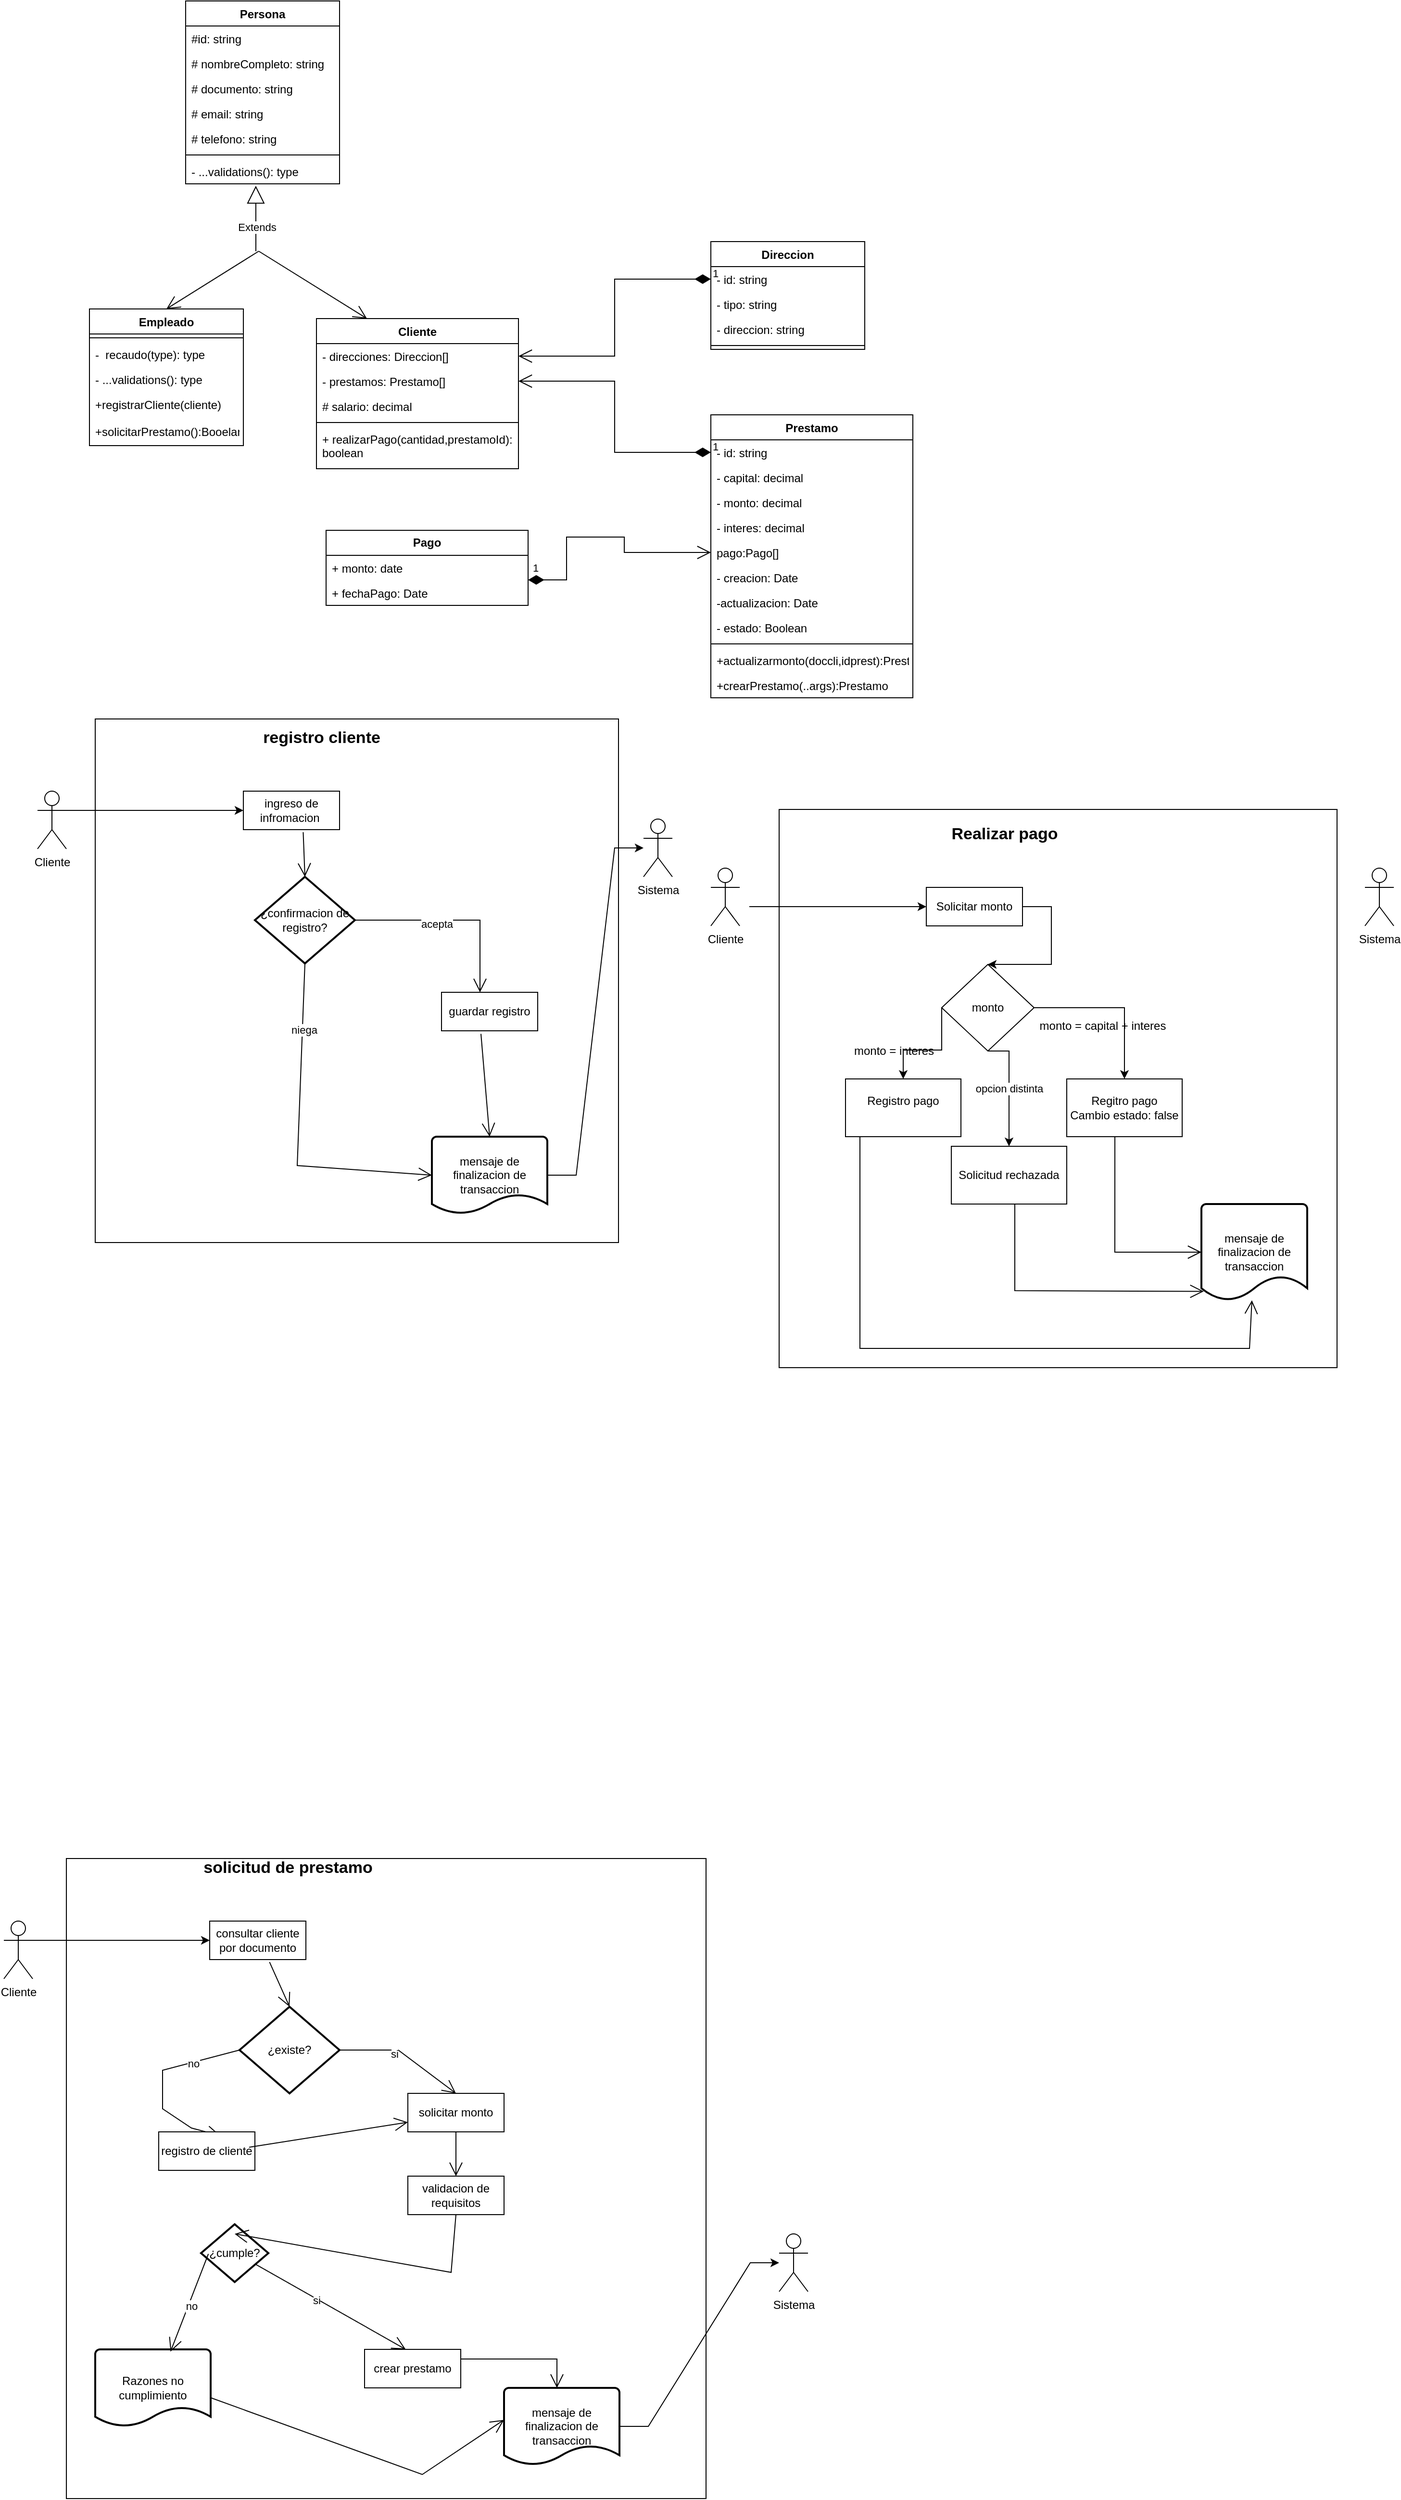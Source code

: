 <mxfile version="28.1.2">
  <diagram name="Página-1" id="dd4RSlIZrHq6hgFdrRqB">
    <mxGraphModel dx="1042" dy="626" grid="1" gridSize="10" guides="1" tooltips="1" connect="1" arrows="1" fold="1" page="1" pageScale="1" pageWidth="827" pageHeight="1169" math="0" shadow="0">
      <root>
        <mxCell id="0" />
        <mxCell id="1" parent="0" />
        <mxCell id="T-kOTm2sWkMCvR2iqReH-111" value="" style="whiteSpace=wrap;html=1;aspect=fixed;" parent="1" vertex="1">
          <mxGeometry x="240" y="756" width="544" height="544" as="geometry" />
        </mxCell>
        <mxCell id="T-kOTm2sWkMCvR2iqReH-1" value="Persona" style="swimlane;fontStyle=1;align=center;verticalAlign=top;childLayout=stackLayout;horizontal=1;startSize=26;horizontalStack=0;resizeParent=1;resizeParentMax=0;resizeLast=0;collapsible=1;marginBottom=0;whiteSpace=wrap;html=1;" parent="1" vertex="1">
          <mxGeometry x="334" y="10" width="160" height="190" as="geometry" />
        </mxCell>
        <mxCell id="T-kOTm2sWkMCvR2iqReH-79" value="#id: string" style="text;strokeColor=none;fillColor=none;align=left;verticalAlign=top;spacingLeft=4;spacingRight=4;overflow=hidden;rotatable=0;points=[[0,0.5],[1,0.5]];portConstraint=eastwest;whiteSpace=wrap;html=1;" parent="T-kOTm2sWkMCvR2iqReH-1" vertex="1">
          <mxGeometry y="26" width="160" height="26" as="geometry" />
        </mxCell>
        <mxCell id="T-kOTm2sWkMCvR2iqReH-2" value="# nombreCompleto: string" style="text;strokeColor=none;fillColor=none;align=left;verticalAlign=top;spacingLeft=4;spacingRight=4;overflow=hidden;rotatable=0;points=[[0,0.5],[1,0.5]];portConstraint=eastwest;whiteSpace=wrap;html=1;" parent="T-kOTm2sWkMCvR2iqReH-1" vertex="1">
          <mxGeometry y="52" width="160" height="26" as="geometry" />
        </mxCell>
        <mxCell id="T-kOTm2sWkMCvR2iqReH-5" value="# documento: string" style="text;strokeColor=none;fillColor=none;align=left;verticalAlign=top;spacingLeft=4;spacingRight=4;overflow=hidden;rotatable=0;points=[[0,0.5],[1,0.5]];portConstraint=eastwest;whiteSpace=wrap;html=1;" parent="T-kOTm2sWkMCvR2iqReH-1" vertex="1">
          <mxGeometry y="78" width="160" height="26" as="geometry" />
        </mxCell>
        <mxCell id="T-kOTm2sWkMCvR2iqReH-6" value="# email: string" style="text;strokeColor=none;fillColor=none;align=left;verticalAlign=top;spacingLeft=4;spacingRight=4;overflow=hidden;rotatable=0;points=[[0,0.5],[1,0.5]];portConstraint=eastwest;whiteSpace=wrap;html=1;" parent="T-kOTm2sWkMCvR2iqReH-1" vertex="1">
          <mxGeometry y="104" width="160" height="26" as="geometry" />
        </mxCell>
        <mxCell id="T-kOTm2sWkMCvR2iqReH-7" value="# telefono: string" style="text;strokeColor=none;fillColor=none;align=left;verticalAlign=top;spacingLeft=4;spacingRight=4;overflow=hidden;rotatable=0;points=[[0,0.5],[1,0.5]];portConstraint=eastwest;whiteSpace=wrap;html=1;" parent="T-kOTm2sWkMCvR2iqReH-1" vertex="1">
          <mxGeometry y="130" width="160" height="26" as="geometry" />
        </mxCell>
        <mxCell id="T-kOTm2sWkMCvR2iqReH-3" value="" style="line;strokeWidth=1;fillColor=none;align=left;verticalAlign=middle;spacingTop=-1;spacingLeft=3;spacingRight=3;rotatable=0;labelPosition=right;points=[];portConstraint=eastwest;strokeColor=inherit;" parent="T-kOTm2sWkMCvR2iqReH-1" vertex="1">
          <mxGeometry y="156" width="160" height="8" as="geometry" />
        </mxCell>
        <mxCell id="T-kOTm2sWkMCvR2iqReH-4" value="- ...validations(): type" style="text;strokeColor=none;fillColor=none;align=left;verticalAlign=top;spacingLeft=4;spacingRight=4;overflow=hidden;rotatable=0;points=[[0,0.5],[1,0.5]];portConstraint=eastwest;whiteSpace=wrap;html=1;" parent="T-kOTm2sWkMCvR2iqReH-1" vertex="1">
          <mxGeometry y="164" width="160" height="26" as="geometry" />
        </mxCell>
        <mxCell id="T-kOTm2sWkMCvR2iqReH-10" value="Extends" style="endArrow=block;endSize=16;endFill=0;html=1;rounded=0;entryX=0.456;entryY=1.077;entryDx=0;entryDy=0;entryPerimeter=0;" parent="1" target="T-kOTm2sWkMCvR2iqReH-4" edge="1">
          <mxGeometry x="-0.262" y="-1" width="160" relative="1" as="geometry">
            <mxPoint x="407" y="270" as="sourcePoint" />
            <mxPoint x="408.08" y="232.99" as="targetPoint" />
            <mxPoint as="offset" />
          </mxGeometry>
        </mxCell>
        <mxCell id="T-kOTm2sWkMCvR2iqReH-11" value="Empleado" style="swimlane;fontStyle=1;align=center;verticalAlign=top;childLayout=stackLayout;horizontal=1;startSize=26;horizontalStack=0;resizeParent=1;resizeParentMax=0;resizeLast=0;collapsible=1;marginBottom=0;whiteSpace=wrap;html=1;" parent="1" vertex="1">
          <mxGeometry x="234" y="330" width="160" height="142" as="geometry" />
        </mxCell>
        <mxCell id="T-kOTm2sWkMCvR2iqReH-13" value="" style="line;strokeWidth=1;fillColor=none;align=left;verticalAlign=middle;spacingTop=-1;spacingLeft=3;spacingRight=3;rotatable=0;labelPosition=right;points=[];portConstraint=eastwest;strokeColor=inherit;" parent="T-kOTm2sWkMCvR2iqReH-11" vertex="1">
          <mxGeometry y="26" width="160" height="8" as="geometry" />
        </mxCell>
        <mxCell id="l7BTK3y9zQhjRedfXSbc-1" value="-&amp;nbsp; recaudo(type): type" style="text;strokeColor=none;fillColor=none;align=left;verticalAlign=top;spacingLeft=4;spacingRight=4;overflow=hidden;rotatable=0;points=[[0,0.5],[1,0.5]];portConstraint=eastwest;whiteSpace=wrap;html=1;" parent="T-kOTm2sWkMCvR2iqReH-11" vertex="1">
          <mxGeometry y="34" width="160" height="26" as="geometry" />
        </mxCell>
        <mxCell id="T-kOTm2sWkMCvR2iqReH-14" value="- ...validations(): type" style="text;strokeColor=none;fillColor=none;align=left;verticalAlign=top;spacingLeft=4;spacingRight=4;overflow=hidden;rotatable=0;points=[[0,0.5],[1,0.5]];portConstraint=eastwest;whiteSpace=wrap;html=1;" parent="T-kOTm2sWkMCvR2iqReH-11" vertex="1">
          <mxGeometry y="60" width="160" height="26" as="geometry" />
        </mxCell>
        <mxCell id="T-kOTm2sWkMCvR2iqReH-28" value="+registrarCliente(cliente)" style="text;strokeColor=none;fillColor=none;align=left;verticalAlign=top;spacingLeft=4;spacingRight=4;overflow=hidden;rotatable=0;points=[[0,0.5],[1,0.5]];portConstraint=eastwest;whiteSpace=wrap;html=1;" parent="T-kOTm2sWkMCvR2iqReH-11" vertex="1">
          <mxGeometry y="86" width="160" height="28" as="geometry" />
        </mxCell>
        <mxCell id="l7BTK3y9zQhjRedfXSbc-4" value="+solicitarPrestamo():Booelan" style="text;strokeColor=none;fillColor=none;align=left;verticalAlign=top;spacingLeft=4;spacingRight=4;overflow=hidden;rotatable=0;points=[[0,0.5],[1,0.5]];portConstraint=eastwest;whiteSpace=wrap;html=1;" parent="T-kOTm2sWkMCvR2iqReH-11" vertex="1">
          <mxGeometry y="114" width="160" height="28" as="geometry" />
        </mxCell>
        <mxCell id="T-kOTm2sWkMCvR2iqReH-23" value="Cliente" style="swimlane;fontStyle=1;align=center;verticalAlign=top;childLayout=stackLayout;horizontal=1;startSize=26;horizontalStack=0;resizeParent=1;resizeParentMax=0;resizeLast=0;collapsible=1;marginBottom=0;whiteSpace=wrap;html=1;" parent="1" vertex="1">
          <mxGeometry x="470" y="340" width="210" height="156" as="geometry" />
        </mxCell>
        <mxCell id="T-kOTm2sWkMCvR2iqReH-24" value="- direcciones: Direccion[]" style="text;strokeColor=none;fillColor=none;align=left;verticalAlign=top;spacingLeft=4;spacingRight=4;overflow=hidden;rotatable=0;points=[[0,0.5],[1,0.5]];portConstraint=eastwest;whiteSpace=wrap;html=1;" parent="T-kOTm2sWkMCvR2iqReH-23" vertex="1">
          <mxGeometry y="26" width="210" height="26" as="geometry" />
        </mxCell>
        <mxCell id="T-kOTm2sWkMCvR2iqReH-26" value="- prestamos: Prestamo[]" style="text;strokeColor=none;fillColor=none;align=left;verticalAlign=top;spacingLeft=4;spacingRight=4;overflow=hidden;rotatable=0;points=[[0,0.5],[1,0.5]];portConstraint=eastwest;whiteSpace=wrap;html=1;" parent="T-kOTm2sWkMCvR2iqReH-23" vertex="1">
          <mxGeometry y="52" width="210" height="26" as="geometry" />
        </mxCell>
        <mxCell id="T-kOTm2sWkMCvR2iqReH-18" value="# salario: decimal" style="text;strokeColor=none;fillColor=none;align=left;verticalAlign=top;spacingLeft=4;spacingRight=4;overflow=hidden;rotatable=0;points=[[0,0.5],[1,0.5]];portConstraint=eastwest;whiteSpace=wrap;html=1;" parent="T-kOTm2sWkMCvR2iqReH-23" vertex="1">
          <mxGeometry y="78" width="210" height="26" as="geometry" />
        </mxCell>
        <mxCell id="T-kOTm2sWkMCvR2iqReH-27" value="" style="line;strokeWidth=1;fillColor=none;align=left;verticalAlign=middle;spacingTop=-1;spacingLeft=3;spacingRight=3;rotatable=0;labelPosition=right;points=[];portConstraint=eastwest;strokeColor=inherit;" parent="T-kOTm2sWkMCvR2iqReH-23" vertex="1">
          <mxGeometry y="104" width="210" height="8" as="geometry" />
        </mxCell>
        <mxCell id="l7BTK3y9zQhjRedfXSbc-6" value="+ realizarPago(cantidad,prestamoId): boolean" style="text;strokeColor=none;fillColor=none;align=left;verticalAlign=top;spacingLeft=4;spacingRight=4;overflow=hidden;rotatable=0;points=[[0,0.5],[1,0.5]];portConstraint=eastwest;whiteSpace=wrap;html=1;" parent="T-kOTm2sWkMCvR2iqReH-23" vertex="1">
          <mxGeometry y="112" width="210" height="44" as="geometry" />
        </mxCell>
        <mxCell id="T-kOTm2sWkMCvR2iqReH-36" value="Direccion" style="swimlane;fontStyle=1;align=center;verticalAlign=top;childLayout=stackLayout;horizontal=1;startSize=26;horizontalStack=0;resizeParent=1;resizeParentMax=0;resizeLast=0;collapsible=1;marginBottom=0;whiteSpace=wrap;html=1;" parent="1" vertex="1">
          <mxGeometry x="880" y="260" width="160" height="112" as="geometry" />
        </mxCell>
        <mxCell id="T-kOTm2sWkMCvR2iqReH-37" value="- id: string" style="text;strokeColor=none;fillColor=none;align=left;verticalAlign=top;spacingLeft=4;spacingRight=4;overflow=hidden;rotatable=0;points=[[0,0.5],[1,0.5]];portConstraint=eastwest;whiteSpace=wrap;html=1;" parent="T-kOTm2sWkMCvR2iqReH-36" vertex="1">
          <mxGeometry y="26" width="160" height="26" as="geometry" />
        </mxCell>
        <mxCell id="T-kOTm2sWkMCvR2iqReH-77" value="- tipo: string" style="text;strokeColor=none;fillColor=none;align=left;verticalAlign=top;spacingLeft=4;spacingRight=4;overflow=hidden;rotatable=0;points=[[0,0.5],[1,0.5]];portConstraint=eastwest;whiteSpace=wrap;html=1;" parent="T-kOTm2sWkMCvR2iqReH-36" vertex="1">
          <mxGeometry y="52" width="160" height="26" as="geometry" />
        </mxCell>
        <mxCell id="T-kOTm2sWkMCvR2iqReH-40" value="- direccion: string" style="text;strokeColor=none;fillColor=none;align=left;verticalAlign=top;spacingLeft=4;spacingRight=4;overflow=hidden;rotatable=0;points=[[0,0.5],[1,0.5]];portConstraint=eastwest;whiteSpace=wrap;html=1;" parent="T-kOTm2sWkMCvR2iqReH-36" vertex="1">
          <mxGeometry y="78" width="160" height="26" as="geometry" />
        </mxCell>
        <mxCell id="T-kOTm2sWkMCvR2iqReH-38" value="" style="line;strokeWidth=1;fillColor=none;align=left;verticalAlign=middle;spacingTop=-1;spacingLeft=3;spacingRight=3;rotatable=0;labelPosition=right;points=[];portConstraint=eastwest;strokeColor=inherit;" parent="T-kOTm2sWkMCvR2iqReH-36" vertex="1">
          <mxGeometry y="104" width="160" height="8" as="geometry" />
        </mxCell>
        <mxCell id="T-kOTm2sWkMCvR2iqReH-42" value="1" style="endArrow=open;html=1;endSize=12;startArrow=diamondThin;startSize=14;startFill=1;edgeStyle=orthogonalEdgeStyle;align=left;verticalAlign=bottom;rounded=0;entryX=1;entryY=0.5;entryDx=0;entryDy=0;exitX=0;exitY=0.5;exitDx=0;exitDy=0;" parent="1" source="T-kOTm2sWkMCvR2iqReH-37" target="T-kOTm2sWkMCvR2iqReH-24" edge="1">
          <mxGeometry x="-1" y="3" relative="1" as="geometry">
            <mxPoint x="770" y="350" as="sourcePoint" />
            <mxPoint x="860" y="355.5" as="targetPoint" />
          </mxGeometry>
        </mxCell>
        <mxCell id="T-kOTm2sWkMCvR2iqReH-53" value="" style="endArrow=open;endFill=1;endSize=12;html=1;rounded=0;entryX=0.5;entryY=0;entryDx=0;entryDy=0;" parent="1" target="T-kOTm2sWkMCvR2iqReH-11" edge="1">
          <mxGeometry width="160" relative="1" as="geometry">
            <mxPoint x="410" y="270" as="sourcePoint" />
            <mxPoint x="470" y="310" as="targetPoint" />
          </mxGeometry>
        </mxCell>
        <mxCell id="T-kOTm2sWkMCvR2iqReH-54" value="" style="endArrow=open;endFill=1;endSize=12;html=1;rounded=0;entryX=0.25;entryY=0;entryDx=0;entryDy=0;" parent="1" target="T-kOTm2sWkMCvR2iqReH-23" edge="1">
          <mxGeometry width="160" relative="1" as="geometry">
            <mxPoint x="410" y="270" as="sourcePoint" />
            <mxPoint x="320" y="366" as="targetPoint" />
          </mxGeometry>
        </mxCell>
        <mxCell id="T-kOTm2sWkMCvR2iqReH-58" value="Prestamo" style="swimlane;fontStyle=1;align=center;verticalAlign=top;childLayout=stackLayout;horizontal=1;startSize=26;horizontalStack=0;resizeParent=1;resizeParentMax=0;resizeLast=0;collapsible=1;marginBottom=0;whiteSpace=wrap;html=1;" parent="1" vertex="1">
          <mxGeometry x="880" y="440" width="210" height="294" as="geometry" />
        </mxCell>
        <mxCell id="T-kOTm2sWkMCvR2iqReH-59" value="- id: string" style="text;strokeColor=none;fillColor=none;align=left;verticalAlign=top;spacingLeft=4;spacingRight=4;overflow=hidden;rotatable=0;points=[[0,0.5],[1,0.5]];portConstraint=eastwest;whiteSpace=wrap;html=1;" parent="T-kOTm2sWkMCvR2iqReH-58" vertex="1">
          <mxGeometry y="26" width="210" height="26" as="geometry" />
        </mxCell>
        <mxCell id="T-kOTm2sWkMCvR2iqReH-76" value="- capital: decimal" style="text;strokeColor=none;fillColor=none;align=left;verticalAlign=top;spacingLeft=4;spacingRight=4;overflow=hidden;rotatable=0;points=[[0,0.5],[1,0.5]];portConstraint=eastwest;whiteSpace=wrap;html=1;" parent="T-kOTm2sWkMCvR2iqReH-58" vertex="1">
          <mxGeometry y="52" width="210" height="26" as="geometry" />
        </mxCell>
        <mxCell id="T-kOTm2sWkMCvR2iqReH-99" value="- monto: decimal" style="text;strokeColor=none;fillColor=none;align=left;verticalAlign=top;spacingLeft=4;spacingRight=4;overflow=hidden;rotatable=0;points=[[0,0.5],[1,0.5]];portConstraint=eastwest;whiteSpace=wrap;html=1;" parent="T-kOTm2sWkMCvR2iqReH-58" vertex="1">
          <mxGeometry y="78" width="210" height="26" as="geometry" />
        </mxCell>
        <mxCell id="T-kOTm2sWkMCvR2iqReH-65" value="- interes: decimal" style="text;strokeColor=none;fillColor=none;align=left;verticalAlign=top;spacingLeft=4;spacingRight=4;overflow=hidden;rotatable=0;points=[[0,0.5],[1,0.5]];portConstraint=eastwest;whiteSpace=wrap;html=1;" parent="T-kOTm2sWkMCvR2iqReH-58" vertex="1">
          <mxGeometry y="104" width="210" height="26" as="geometry" />
        </mxCell>
        <mxCell id="l7BTK3y9zQhjRedfXSbc-13" value="pago:Pago[]" style="text;strokeColor=none;fillColor=none;align=left;verticalAlign=top;spacingLeft=4;spacingRight=4;overflow=hidden;rotatable=0;points=[[0,0.5],[1,0.5]];portConstraint=eastwest;whiteSpace=wrap;html=1;" parent="T-kOTm2sWkMCvR2iqReH-58" vertex="1">
          <mxGeometry y="130" width="210" height="26" as="geometry" />
        </mxCell>
        <mxCell id="T-kOTm2sWkMCvR2iqReH-60" value="- creacion: Date" style="text;strokeColor=none;fillColor=none;align=left;verticalAlign=top;spacingLeft=4;spacingRight=4;overflow=hidden;rotatable=0;points=[[0,0.5],[1,0.5]];portConstraint=eastwest;whiteSpace=wrap;html=1;" parent="T-kOTm2sWkMCvR2iqReH-58" vertex="1">
          <mxGeometry y="156" width="210" height="26" as="geometry" />
        </mxCell>
        <mxCell id="l7BTK3y9zQhjRedfXSbc-3" value="-actualizacion: Date" style="text;strokeColor=none;fillColor=none;align=left;verticalAlign=top;spacingLeft=4;spacingRight=4;overflow=hidden;rotatable=0;points=[[0,0.5],[1,0.5]];portConstraint=eastwest;whiteSpace=wrap;html=1;" parent="T-kOTm2sWkMCvR2iqReH-58" vertex="1">
          <mxGeometry y="182" width="210" height="26" as="geometry" />
        </mxCell>
        <mxCell id="T-kOTm2sWkMCvR2iqReH-75" value="- estado: Boolean" style="text;strokeColor=none;fillColor=none;align=left;verticalAlign=top;spacingLeft=4;spacingRight=4;overflow=hidden;rotatable=0;points=[[0,0.5],[1,0.5]];portConstraint=eastwest;whiteSpace=wrap;html=1;" parent="T-kOTm2sWkMCvR2iqReH-58" vertex="1">
          <mxGeometry y="208" width="210" height="26" as="geometry" />
        </mxCell>
        <mxCell id="T-kOTm2sWkMCvR2iqReH-61" value="" style="line;strokeWidth=1;fillColor=none;align=left;verticalAlign=middle;spacingTop=-1;spacingLeft=3;spacingRight=3;rotatable=0;labelPosition=right;points=[];portConstraint=eastwest;strokeColor=inherit;" parent="T-kOTm2sWkMCvR2iqReH-58" vertex="1">
          <mxGeometry y="234" width="210" height="8" as="geometry" />
        </mxCell>
        <mxCell id="l7BTK3y9zQhjRedfXSbc-2" value="+actualizarmonto(doccli,idprest):Prestamo&amp;nbsp;" style="text;strokeColor=none;fillColor=none;align=left;verticalAlign=top;spacingLeft=4;spacingRight=4;overflow=hidden;rotatable=0;points=[[0,0.5],[1,0.5]];portConstraint=eastwest;whiteSpace=wrap;html=1;" parent="T-kOTm2sWkMCvR2iqReH-58" vertex="1">
          <mxGeometry y="242" width="210" height="26" as="geometry" />
        </mxCell>
        <mxCell id="T-kOTm2sWkMCvR2iqReH-95" value="+crearPrestamo(..args):Prestamo" style="text;strokeColor=none;fillColor=none;align=left;verticalAlign=top;spacingLeft=4;spacingRight=4;overflow=hidden;rotatable=0;points=[[0,0.5],[1,0.5]];portConstraint=eastwest;whiteSpace=wrap;html=1;" parent="T-kOTm2sWkMCvR2iqReH-58" vertex="1">
          <mxGeometry y="268" width="210" height="26" as="geometry" />
        </mxCell>
        <mxCell id="T-kOTm2sWkMCvR2iqReH-70" value="&lt;b&gt;Pago&lt;/b&gt;" style="swimlane;fontStyle=0;childLayout=stackLayout;horizontal=1;startSize=26;fillColor=none;horizontalStack=0;resizeParent=1;resizeParentMax=0;resizeLast=0;collapsible=1;marginBottom=0;whiteSpace=wrap;html=1;" parent="1" vertex="1">
          <mxGeometry x="480" y="560" width="210" height="78" as="geometry" />
        </mxCell>
        <mxCell id="T-kOTm2sWkMCvR2iqReH-71" value="+ monto: date" style="text;strokeColor=none;fillColor=none;align=left;verticalAlign=top;spacingLeft=4;spacingRight=4;overflow=hidden;rotatable=0;points=[[0,0.5],[1,0.5]];portConstraint=eastwest;whiteSpace=wrap;html=1;" parent="T-kOTm2sWkMCvR2iqReH-70" vertex="1">
          <mxGeometry y="26" width="210" height="26" as="geometry" />
        </mxCell>
        <mxCell id="T-kOTm2sWkMCvR2iqReH-72" value="+ fechaPago: Date" style="text;strokeColor=none;fillColor=none;align=left;verticalAlign=top;spacingLeft=4;spacingRight=4;overflow=hidden;rotatable=0;points=[[0,0.5],[1,0.5]];portConstraint=eastwest;whiteSpace=wrap;html=1;" parent="T-kOTm2sWkMCvR2iqReH-70" vertex="1">
          <mxGeometry y="52" width="210" height="26" as="geometry" />
        </mxCell>
        <mxCell id="T-kOTm2sWkMCvR2iqReH-113" style="edgeStyle=entityRelationEdgeStyle;rounded=0;orthogonalLoop=1;jettySize=auto;html=1;entryX=0;entryY=0.5;entryDx=0;entryDy=0;exitX=1;exitY=0.333;exitDx=0;exitDy=0;exitPerimeter=0;" parent="1" source="T-kOTm2sWkMCvR2iqReH-84" target="T-kOTm2sWkMCvR2iqReH-112" edge="1">
          <mxGeometry relative="1" as="geometry">
            <mxPoint x="210" y="901" as="sourcePoint" />
          </mxGeometry>
        </mxCell>
        <mxCell id="T-kOTm2sWkMCvR2iqReH-84" value="Cliente" style="shape=umlActor;verticalLabelPosition=bottom;verticalAlign=top;html=1;" parent="1" vertex="1">
          <mxGeometry x="180" y="831" width="30" height="60" as="geometry" />
        </mxCell>
        <mxCell id="T-kOTm2sWkMCvR2iqReH-85" value="1" style="endArrow=open;html=1;endSize=12;startArrow=diamondThin;startSize=14;startFill=1;edgeStyle=orthogonalEdgeStyle;align=left;verticalAlign=bottom;rounded=0;entryX=1;entryY=0.5;entryDx=0;entryDy=0;exitX=0;exitY=0.5;exitDx=0;exitDy=0;" parent="1" source="T-kOTm2sWkMCvR2iqReH-59" target="T-kOTm2sWkMCvR2iqReH-26" edge="1">
          <mxGeometry x="-1" y="3" relative="1" as="geometry">
            <mxPoint x="1060" y="360" as="sourcePoint" />
            <mxPoint x="860" y="440" as="targetPoint" />
          </mxGeometry>
        </mxCell>
        <mxCell id="T-kOTm2sWkMCvR2iqReH-112" value="ingreso de infromacion&amp;nbsp;" style="rounded=0;whiteSpace=wrap;html=1;" parent="1" vertex="1">
          <mxGeometry x="394" y="831" width="100" height="40" as="geometry" />
        </mxCell>
        <mxCell id="T-kOTm2sWkMCvR2iqReH-117" style="edgeStyle=entityRelationEdgeStyle;rounded=0;orthogonalLoop=1;jettySize=auto;html=1;" parent="1" source="l7BTK3y9zQhjRedfXSbc-51" target="T-kOTm2sWkMCvR2iqReH-118" edge="1">
          <mxGeometry relative="1" as="geometry">
            <mxPoint x="730" y="901" as="targetPoint" />
            <mxPoint x="506" y="956" as="sourcePoint" />
            <Array as="points">
              <mxPoint x="720" y="900" />
              <mxPoint x="730" y="1050" />
              <mxPoint x="700" y="900" />
              <mxPoint x="730" y="890" />
              <mxPoint x="700" y="890" />
            </Array>
          </mxGeometry>
        </mxCell>
        <mxCell id="T-kOTm2sWkMCvR2iqReH-116" value="&lt;b&gt;registro cliente&lt;/b&gt;" style="text;html=1;align=center;verticalAlign=middle;resizable=0;points=[];autosize=1;strokeColor=none;fillColor=none;fontSize=17;" parent="1" vertex="1">
          <mxGeometry x="400" y="761" width="150" height="30" as="geometry" />
        </mxCell>
        <mxCell id="T-kOTm2sWkMCvR2iqReH-118" value="Sistema" style="shape=umlActor;verticalLabelPosition=bottom;verticalAlign=top;html=1;outlineConnect=0;" parent="1" vertex="1">
          <mxGeometry x="810" y="860" width="30" height="60" as="geometry" />
        </mxCell>
        <mxCell id="l7BTK3y9zQhjRedfXSbc-10" value="1" style="endArrow=open;html=1;endSize=12;startArrow=diamondThin;startSize=14;startFill=1;edgeStyle=orthogonalEdgeStyle;align=left;verticalAlign=bottom;rounded=0;entryX=0;entryY=0.5;entryDx=0;entryDy=0;" parent="1" target="l7BTK3y9zQhjRedfXSbc-13" edge="1">
          <mxGeometry x="-1" y="13" relative="1" as="geometry">
            <mxPoint x="690" y="611.5" as="sourcePoint" />
            <mxPoint x="840" y="610" as="targetPoint" />
            <Array as="points">
              <mxPoint x="730" y="612" />
              <mxPoint x="730" y="567" />
              <mxPoint x="790" y="567" />
              <mxPoint x="790" y="583" />
            </Array>
            <mxPoint x="3" y="9" as="offset" />
          </mxGeometry>
        </mxCell>
        <mxCell id="l7BTK3y9zQhjRedfXSbc-21" value="" style="whiteSpace=wrap;html=1;aspect=fixed;" parent="1" vertex="1">
          <mxGeometry x="951" y="850" width="580" height="580" as="geometry" />
        </mxCell>
        <mxCell id="l7BTK3y9zQhjRedfXSbc-22" style="edgeStyle=entityRelationEdgeStyle;rounded=0;orthogonalLoop=1;jettySize=auto;html=1;entryX=0;entryY=0.5;entryDx=0;entryDy=0;exitX=1;exitY=0.333;exitDx=0;exitDy=0;exitPerimeter=0;" parent="1" target="l7BTK3y9zQhjRedfXSbc-24" edge="1">
          <mxGeometry relative="1" as="geometry">
            <mxPoint x="920" y="951" as="sourcePoint" />
          </mxGeometry>
        </mxCell>
        <mxCell id="l7BTK3y9zQhjRedfXSbc-23" style="edgeStyle=entityRelationEdgeStyle;rounded=0;orthogonalLoop=1;jettySize=auto;html=1;entryX=0.5;entryY=0;entryDx=0;entryDy=0;" parent="1" source="l7BTK3y9zQhjRedfXSbc-24" target="l7BTK3y9zQhjRedfXSbc-26" edge="1">
          <mxGeometry relative="1" as="geometry">
            <Array as="points">
              <mxPoint x="1150" y="1001" />
              <mxPoint x="1170" y="981" />
              <mxPoint x="1156" y="991" />
            </Array>
          </mxGeometry>
        </mxCell>
        <mxCell id="l7BTK3y9zQhjRedfXSbc-24" value="Solicitar monto" style="rounded=0;whiteSpace=wrap;html=1;" parent="1" vertex="1">
          <mxGeometry x="1104" y="931" width="100" height="40" as="geometry" />
        </mxCell>
        <mxCell id="l7BTK3y9zQhjRedfXSbc-35" value="" style="edgeStyle=orthogonalEdgeStyle;rounded=0;orthogonalLoop=1;jettySize=auto;html=1;exitX=0;exitY=0.5;exitDx=0;exitDy=0;" parent="1" source="l7BTK3y9zQhjRedfXSbc-26" target="l7BTK3y9zQhjRedfXSbc-34" edge="1">
          <mxGeometry relative="1" as="geometry">
            <Array as="points">
              <mxPoint x="1120" y="1100" />
              <mxPoint x="1080" y="1100" />
            </Array>
          </mxGeometry>
        </mxCell>
        <mxCell id="l7BTK3y9zQhjRedfXSbc-40" value="&lt;span style=&quot;font-size: 12px; text-wrap-mode: wrap;&quot;&gt;monto = interes&lt;/span&gt;" style="edgeLabel;html=1;align=center;verticalAlign=middle;resizable=0;points=[];fontColor=light-dark(#000000,#FFFFFF);labelBackgroundColor=none;" parent="l7BTK3y9zQhjRedfXSbc-35" vertex="1" connectable="0">
          <mxGeometry x="0.354" y="-4" relative="1" as="geometry">
            <mxPoint x="-17" y="5" as="offset" />
          </mxGeometry>
        </mxCell>
        <mxCell id="l7BTK3y9zQhjRedfXSbc-39" value="" style="edgeStyle=orthogonalEdgeStyle;rounded=0;orthogonalLoop=1;jettySize=auto;html=1;" parent="1" source="l7BTK3y9zQhjRedfXSbc-26" target="l7BTK3y9zQhjRedfXSbc-38" edge="1">
          <mxGeometry relative="1" as="geometry" />
        </mxCell>
        <mxCell id="l7BTK3y9zQhjRedfXSbc-26" value="monto" style="rhombus;whiteSpace=wrap;html=1;" parent="1" vertex="1">
          <mxGeometry x="1120" y="1011" width="96" height="90" as="geometry" />
        </mxCell>
        <mxCell id="l7BTK3y9zQhjRedfXSbc-27" value="&lt;b&gt;Realizar pago&lt;/b&gt;" style="text;html=1;align=center;verticalAlign=middle;resizable=0;points=[];autosize=1;strokeColor=none;fillColor=none;fontSize=17;" parent="1" vertex="1">
          <mxGeometry x="1120" y="861" width="130" height="30" as="geometry" />
        </mxCell>
        <mxCell id="l7BTK3y9zQhjRedfXSbc-28" value="Sistema" style="shape=umlActor;verticalLabelPosition=bottom;verticalAlign=top;html=1;outlineConnect=0;" parent="1" vertex="1">
          <mxGeometry x="1560" y="911" width="30" height="60" as="geometry" />
        </mxCell>
        <mxCell id="l7BTK3y9zQhjRedfXSbc-29" value="Cliente" style="shape=umlActor;verticalLabelPosition=bottom;verticalAlign=top;html=1;outlineConnect=0;" parent="1" vertex="1">
          <mxGeometry x="880" y="911" width="30" height="60" as="geometry" />
        </mxCell>
        <mxCell id="l7BTK3y9zQhjRedfXSbc-34" value="Registro pago&lt;div&gt;&lt;br&gt;&lt;/div&gt;" style="whiteSpace=wrap;html=1;" parent="1" vertex="1">
          <mxGeometry x="1020" y="1130" width="120" height="60" as="geometry" />
        </mxCell>
        <mxCell id="l7BTK3y9zQhjRedfXSbc-38" value="Regitro pago&lt;div&gt;Cambio estado: false&lt;/div&gt;" style="whiteSpace=wrap;html=1;" parent="1" vertex="1">
          <mxGeometry x="1250" y="1130" width="120" height="60" as="geometry" />
        </mxCell>
        <mxCell id="l7BTK3y9zQhjRedfXSbc-41" value="&lt;span style=&quot;font-size: 12px; text-wrap-mode: wrap;&quot;&gt;monto = capital + interes&lt;/span&gt;" style="edgeLabel;html=1;align=center;verticalAlign=middle;resizable=0;points=[];fontColor=light-dark(#000000,#FFFFFF);labelBackgroundColor=none;" parent="1" vertex="1" connectable="0">
          <mxGeometry x="1180" y="1070" as="geometry">
            <mxPoint x="107" y="5" as="offset" />
          </mxGeometry>
        </mxCell>
        <mxCell id="l7BTK3y9zQhjRedfXSbc-42" value="" style="edgeStyle=orthogonalEdgeStyle;rounded=0;orthogonalLoop=1;jettySize=auto;html=1;exitX=0.5;exitY=1;exitDx=0;exitDy=0;" parent="1" source="l7BTK3y9zQhjRedfXSbc-26" target="l7BTK3y9zQhjRedfXSbc-43" edge="1">
          <mxGeometry relative="1" as="geometry">
            <mxPoint x="1110" y="1109" as="sourcePoint" />
            <Array as="points">
              <mxPoint x="1190" y="1101" />
            </Array>
          </mxGeometry>
        </mxCell>
        <mxCell id="l7BTK3y9zQhjRedfXSbc-44" value="opcion distinta" style="edgeLabel;html=1;align=center;verticalAlign=middle;resizable=0;points=[];" parent="l7BTK3y9zQhjRedfXSbc-42" vertex="1" connectable="0">
          <mxGeometry x="-0.294" y="4" relative="1" as="geometry">
            <mxPoint x="-4" y="18" as="offset" />
          </mxGeometry>
        </mxCell>
        <mxCell id="l7BTK3y9zQhjRedfXSbc-43" value="Solicitud rechazada" style="whiteSpace=wrap;html=1;" parent="1" vertex="1">
          <mxGeometry x="1130" y="1200" width="120" height="60" as="geometry" />
        </mxCell>
        <mxCell id="l7BTK3y9zQhjRedfXSbc-45" value="mensaje de finalizacion de transaccion" style="strokeWidth=2;html=1;shape=mxgraph.flowchart.document2;whiteSpace=wrap;size=0.25;" parent="1" vertex="1">
          <mxGeometry x="1390" y="1260" width="110" height="100" as="geometry" />
        </mxCell>
        <mxCell id="l7BTK3y9zQhjRedfXSbc-46" value="" style="endArrow=open;endFill=1;endSize=12;html=1;rounded=0;exitX=0.417;exitY=1;exitDx=0;exitDy=0;entryX=0;entryY=0.5;entryDx=0;entryDy=0;entryPerimeter=0;exitPerimeter=0;" parent="1" source="l7BTK3y9zQhjRedfXSbc-38" target="l7BTK3y9zQhjRedfXSbc-45" edge="1">
          <mxGeometry width="160" relative="1" as="geometry">
            <mxPoint x="1230" y="1329.5" as="sourcePoint" />
            <mxPoint x="1390" y="1329.5" as="targetPoint" />
            <Array as="points">
              <mxPoint x="1300" y="1310" />
            </Array>
          </mxGeometry>
        </mxCell>
        <mxCell id="l7BTK3y9zQhjRedfXSbc-47" value="" style="endArrow=open;endFill=1;endSize=12;html=1;rounded=0;exitX=0.417;exitY=1;exitDx=0;exitDy=0;entryX=0.022;entryY=0.907;entryDx=0;entryDy=0;entryPerimeter=0;exitPerimeter=0;" parent="1" target="l7BTK3y9zQhjRedfXSbc-45" edge="1">
          <mxGeometry width="160" relative="1" as="geometry">
            <mxPoint x="1196" y="1260" as="sourcePoint" />
            <mxPoint x="1286" y="1400" as="targetPoint" />
            <Array as="points">
              <mxPoint x="1196" y="1320" />
              <mxPoint x="1196" y="1350" />
            </Array>
          </mxGeometry>
        </mxCell>
        <mxCell id="l7BTK3y9zQhjRedfXSbc-48" value="" style="endArrow=open;endFill=1;endSize=12;html=1;rounded=0;exitX=0.417;exitY=1;exitDx=0;exitDy=0;exitPerimeter=0;" parent="1" target="l7BTK3y9zQhjRedfXSbc-45" edge="1">
          <mxGeometry width="160" relative="1" as="geometry">
            <mxPoint x="1035" y="1190" as="sourcePoint" />
            <mxPoint x="1241" y="1284" as="targetPoint" />
            <Array as="points">
              <mxPoint x="1035" y="1230" />
              <mxPoint x="1035" y="1250" />
              <mxPoint x="1035" y="1370" />
              <mxPoint x="1035" y="1410" />
              <mxPoint x="1440" y="1410" />
            </Array>
          </mxGeometry>
        </mxCell>
        <mxCell id="l7BTK3y9zQhjRedfXSbc-51" value="mensaje de finalizacion de transaccion" style="strokeWidth=2;html=1;shape=mxgraph.flowchart.document2;whiteSpace=wrap;size=0.25;" parent="1" vertex="1">
          <mxGeometry x="590" y="1190" width="120" height="80" as="geometry" />
        </mxCell>
        <mxCell id="l7BTK3y9zQhjRedfXSbc-52" value="¿confirmacion de registro?" style="strokeWidth=2;html=1;shape=mxgraph.flowchart.decision;whiteSpace=wrap;" parent="1" vertex="1">
          <mxGeometry x="406" y="920" width="104" height="90" as="geometry" />
        </mxCell>
        <mxCell id="l7BTK3y9zQhjRedfXSbc-53" value="" style="endArrow=open;endFill=1;endSize=12;html=1;rounded=0;entryX=0.5;entryY=0;entryDx=0;entryDy=0;entryPerimeter=0;exitX=0.622;exitY=1.065;exitDx=0;exitDy=0;exitPerimeter=0;" parent="1" source="T-kOTm2sWkMCvR2iqReH-112" target="l7BTK3y9zQhjRedfXSbc-52" edge="1">
          <mxGeometry width="160" relative="1" as="geometry">
            <mxPoint x="430" y="880" as="sourcePoint" />
            <mxPoint x="550" y="880" as="targetPoint" />
          </mxGeometry>
        </mxCell>
        <mxCell id="l7BTK3y9zQhjRedfXSbc-54" value="" style="endArrow=open;endFill=1;endSize=12;html=1;rounded=0;exitX=0.5;exitY=1;exitDx=0;exitDy=0;exitPerimeter=0;entryX=0;entryY=0.5;entryDx=0;entryDy=0;entryPerimeter=0;" parent="1" source="l7BTK3y9zQhjRedfXSbc-52" target="l7BTK3y9zQhjRedfXSbc-51" edge="1">
          <mxGeometry width="160" relative="1" as="geometry">
            <mxPoint x="430" y="1020" as="sourcePoint" />
            <mxPoint x="580" y="1010" as="targetPoint" />
            <Array as="points">
              <mxPoint x="450" y="1220" />
            </Array>
          </mxGeometry>
        </mxCell>
        <mxCell id="l7BTK3y9zQhjRedfXSbc-58" value="niega" style="edgeLabel;html=1;align=center;verticalAlign=middle;resizable=0;points=[];" parent="l7BTK3y9zQhjRedfXSbc-54" vertex="1" connectable="0">
          <mxGeometry x="-0.61" y="1" relative="1" as="geometry">
            <mxPoint as="offset" />
          </mxGeometry>
        </mxCell>
        <mxCell id="l7BTK3y9zQhjRedfXSbc-59" value="" style="endArrow=open;endFill=1;endSize=12;html=1;rounded=0;exitX=1;exitY=0.5;exitDx=0;exitDy=0;exitPerimeter=0;" parent="1" source="l7BTK3y9zQhjRedfXSbc-52" edge="1">
          <mxGeometry width="160" relative="1" as="geometry">
            <mxPoint x="380" y="1050" as="sourcePoint" />
            <mxPoint x="640" y="1040" as="targetPoint" />
            <Array as="points">
              <mxPoint x="590" y="965" />
              <mxPoint x="640" y="965" />
            </Array>
          </mxGeometry>
        </mxCell>
        <mxCell id="l7BTK3y9zQhjRedfXSbc-60" value="acepta" style="edgeLabel;html=1;align=center;verticalAlign=middle;resizable=0;points=[];" parent="l7BTK3y9zQhjRedfXSbc-59" vertex="1" connectable="0">
          <mxGeometry x="-0.17" y="-4" relative="1" as="geometry">
            <mxPoint as="offset" />
          </mxGeometry>
        </mxCell>
        <mxCell id="l7BTK3y9zQhjRedfXSbc-63" value="guardar registro" style="rounded=0;whiteSpace=wrap;html=1;" parent="1" vertex="1">
          <mxGeometry x="600" y="1040" width="100" height="40" as="geometry" />
        </mxCell>
        <mxCell id="l7BTK3y9zQhjRedfXSbc-67" value="" style="endArrow=open;endFill=1;endSize=12;html=1;rounded=0;exitX=0.41;exitY=1.08;exitDx=0;exitDy=0;entryX=0.5;entryY=0;entryDx=0;entryDy=0;entryPerimeter=0;exitPerimeter=0;" parent="1" source="l7BTK3y9zQhjRedfXSbc-63" target="l7BTK3y9zQhjRedfXSbc-51" edge="1">
          <mxGeometry width="160" relative="1" as="geometry">
            <mxPoint x="610" y="1130" as="sourcePoint" />
            <mxPoint x="690" y="1130" as="targetPoint" />
          </mxGeometry>
        </mxCell>
        <mxCell id="l7BTK3y9zQhjRedfXSbc-68" value="" style="whiteSpace=wrap;html=1;aspect=fixed;" parent="1" vertex="1">
          <mxGeometry x="210" y="1940" width="665" height="665" as="geometry" />
        </mxCell>
        <mxCell id="l7BTK3y9zQhjRedfXSbc-69" style="edgeStyle=entityRelationEdgeStyle;rounded=0;orthogonalLoop=1;jettySize=auto;html=1;entryX=0;entryY=0.5;entryDx=0;entryDy=0;exitX=1;exitY=0.333;exitDx=0;exitDy=0;exitPerimeter=0;" parent="1" source="l7BTK3y9zQhjRedfXSbc-70" target="l7BTK3y9zQhjRedfXSbc-71" edge="1">
          <mxGeometry relative="1" as="geometry">
            <mxPoint x="175" y="2075" as="sourcePoint" />
          </mxGeometry>
        </mxCell>
        <mxCell id="l7BTK3y9zQhjRedfXSbc-70" value="Cliente" style="shape=umlActor;verticalLabelPosition=bottom;verticalAlign=top;html=1;" parent="1" vertex="1">
          <mxGeometry x="145" y="2005" width="30" height="60" as="geometry" />
        </mxCell>
        <mxCell id="l7BTK3y9zQhjRedfXSbc-71" value="consultar cliente por documento" style="rounded=0;whiteSpace=wrap;html=1;" parent="1" vertex="1">
          <mxGeometry x="359" y="2005" width="100" height="40" as="geometry" />
        </mxCell>
        <mxCell id="l7BTK3y9zQhjRedfXSbc-72" style="edgeStyle=entityRelationEdgeStyle;rounded=0;orthogonalLoop=1;jettySize=auto;html=1;" parent="1" source="l7BTK3y9zQhjRedfXSbc-75" target="l7BTK3y9zQhjRedfXSbc-74" edge="1">
          <mxGeometry relative="1" as="geometry">
            <mxPoint x="695" y="2075" as="targetPoint" />
            <mxPoint x="471" y="2130" as="sourcePoint" />
          </mxGeometry>
        </mxCell>
        <mxCell id="l7BTK3y9zQhjRedfXSbc-73" value="&lt;b&gt;solicitud de prestamo&lt;/b&gt;" style="text;html=1;align=center;verticalAlign=middle;resizable=0;points=[];autosize=1;strokeColor=none;fillColor=none;fontSize=17;" parent="1" vertex="1">
          <mxGeometry x="340" y="1935" width="200" height="30" as="geometry" />
        </mxCell>
        <mxCell id="l7BTK3y9zQhjRedfXSbc-74" value="Sistema" style="shape=umlActor;verticalLabelPosition=bottom;verticalAlign=top;html=1;outlineConnect=0;" parent="1" vertex="1">
          <mxGeometry x="951" y="2330" width="30" height="60" as="geometry" />
        </mxCell>
        <mxCell id="l7BTK3y9zQhjRedfXSbc-75" value="mensaje de finalizacion de transaccion" style="strokeWidth=2;html=1;shape=mxgraph.flowchart.document2;whiteSpace=wrap;size=0.25;" parent="1" vertex="1">
          <mxGeometry x="665" y="2490" width="120" height="80" as="geometry" />
        </mxCell>
        <mxCell id="l7BTK3y9zQhjRedfXSbc-76" value="¿existe?" style="strokeWidth=2;html=1;shape=mxgraph.flowchart.decision;whiteSpace=wrap;" parent="1" vertex="1">
          <mxGeometry x="390" y="2094" width="104" height="90" as="geometry" />
        </mxCell>
        <mxCell id="l7BTK3y9zQhjRedfXSbc-77" value="" style="endArrow=open;endFill=1;endSize=12;html=1;rounded=0;entryX=0.5;entryY=0;entryDx=0;entryDy=0;entryPerimeter=0;exitX=0.622;exitY=1.065;exitDx=0;exitDy=0;exitPerimeter=0;" parent="1" source="l7BTK3y9zQhjRedfXSbc-71" target="l7BTK3y9zQhjRedfXSbc-76" edge="1">
          <mxGeometry width="160" relative="1" as="geometry">
            <mxPoint x="395" y="2054" as="sourcePoint" />
            <mxPoint x="515" y="2054" as="targetPoint" />
          </mxGeometry>
        </mxCell>
        <mxCell id="l7BTK3y9zQhjRedfXSbc-80" value="" style="endArrow=open;endFill=1;endSize=12;html=1;rounded=0;exitX=1;exitY=0.5;exitDx=0;exitDy=0;exitPerimeter=0;entryX=0.5;entryY=0;entryDx=0;entryDy=0;" parent="1" source="l7BTK3y9zQhjRedfXSbc-76" target="l7BTK3y9zQhjRedfXSbc-82" edge="1">
          <mxGeometry width="160" relative="1" as="geometry">
            <mxPoint x="345" y="2224" as="sourcePoint" />
            <mxPoint x="605" y="2214" as="targetPoint" />
            <Array as="points">
              <mxPoint x="555" y="2139" />
            </Array>
          </mxGeometry>
        </mxCell>
        <mxCell id="l7BTK3y9zQhjRedfXSbc-81" value="si" style="edgeLabel;html=1;align=center;verticalAlign=middle;resizable=0;points=[];" parent="l7BTK3y9zQhjRedfXSbc-80" vertex="1" connectable="0">
          <mxGeometry x="-0.17" y="-4" relative="1" as="geometry">
            <mxPoint as="offset" />
          </mxGeometry>
        </mxCell>
        <mxCell id="l7BTK3y9zQhjRedfXSbc-82" value="solicitar monto" style="rounded=0;whiteSpace=wrap;html=1;" parent="1" vertex="1">
          <mxGeometry x="565" y="2184" width="100" height="40" as="geometry" />
        </mxCell>
        <mxCell id="l7BTK3y9zQhjRedfXSbc-87" value="validacion de requisitos" style="rounded=0;whiteSpace=wrap;html=1;" parent="1" vertex="1">
          <mxGeometry x="565" y="2270" width="100" height="40" as="geometry" />
        </mxCell>
        <mxCell id="l7BTK3y9zQhjRedfXSbc-88" value="" style="endArrow=open;endFill=1;endSize=12;html=1;rounded=0;exitX=0.5;exitY=1;exitDx=0;exitDy=0;entryX=0.5;entryY=0;entryDx=0;entryDy=0;" parent="1" source="l7BTK3y9zQhjRedfXSbc-82" target="l7BTK3y9zQhjRedfXSbc-87" edge="1">
          <mxGeometry width="160" relative="1" as="geometry">
            <mxPoint x="600" y="2330" as="sourcePoint" />
            <mxPoint x="690" y="2320" as="targetPoint" />
          </mxGeometry>
        </mxCell>
        <mxCell id="l7BTK3y9zQhjRedfXSbc-90" value="¿cumple?" style="strokeWidth=2;html=1;shape=mxgraph.flowchart.decision;whiteSpace=wrap;" parent="1" vertex="1">
          <mxGeometry x="350" y="2320" width="70" height="60" as="geometry" />
        </mxCell>
        <mxCell id="l7BTK3y9zQhjRedfXSbc-91" value="" style="endArrow=open;endFill=1;endSize=12;html=1;rounded=0;entryX=0.5;entryY=0.167;entryDx=0;entryDy=0;entryPerimeter=0;exitX=0.5;exitY=1;exitDx=0;exitDy=0;" parent="1" source="l7BTK3y9zQhjRedfXSbc-87" target="l7BTK3y9zQhjRedfXSbc-90" edge="1">
          <mxGeometry width="160" relative="1" as="geometry">
            <mxPoint x="565" y="2359.5" as="sourcePoint" />
            <mxPoint x="675" y="2359.5" as="targetPoint" />
            <Array as="points">
              <mxPoint x="610" y="2370" />
            </Array>
          </mxGeometry>
        </mxCell>
        <mxCell id="l7BTK3y9zQhjRedfXSbc-92" value="crear prestamo" style="rounded=0;whiteSpace=wrap;html=1;" parent="1" vertex="1">
          <mxGeometry x="520" y="2450" width="100" height="40" as="geometry" />
        </mxCell>
        <mxCell id="l7BTK3y9zQhjRedfXSbc-93" value="" style="endArrow=open;endFill=1;endSize=12;html=1;rounded=0;entryX=0.428;entryY=0;entryDx=0;entryDy=0;entryPerimeter=0;exitX=0.809;exitY=0.693;exitDx=0;exitDy=0;exitPerimeter=0;" parent="1" source="l7BTK3y9zQhjRedfXSbc-90" target="l7BTK3y9zQhjRedfXSbc-92" edge="1">
          <mxGeometry width="160" relative="1" as="geometry">
            <mxPoint x="429" y="2379.5" as="sourcePoint" />
            <mxPoint x="589" y="2379.5" as="targetPoint" />
          </mxGeometry>
        </mxCell>
        <mxCell id="l7BTK3y9zQhjRedfXSbc-94" value="si" style="edgeLabel;html=1;align=center;verticalAlign=middle;resizable=0;points=[];" parent="l7BTK3y9zQhjRedfXSbc-93" vertex="1" connectable="0">
          <mxGeometry x="-0.171" y="-1" relative="1" as="geometry">
            <mxPoint x="-1" as="offset" />
          </mxGeometry>
        </mxCell>
        <mxCell id="l7BTK3y9zQhjRedfXSbc-95" value="" style="endArrow=open;endFill=1;endSize=12;html=1;rounded=0;exitX=1;exitY=0.25;exitDx=0;exitDy=0;" parent="1" source="l7BTK3y9zQhjRedfXSbc-92" edge="1">
          <mxGeometry width="160" relative="1" as="geometry">
            <mxPoint x="640" y="2460" as="sourcePoint" />
            <mxPoint x="720" y="2490" as="targetPoint" />
            <Array as="points">
              <mxPoint x="720" y="2460" />
            </Array>
          </mxGeometry>
        </mxCell>
        <mxCell id="l7BTK3y9zQhjRedfXSbc-99" value="Razones no cumplimiento" style="strokeWidth=2;html=1;shape=mxgraph.flowchart.document2;whiteSpace=wrap;size=0.25;" parent="1" vertex="1">
          <mxGeometry x="240" y="2450" width="120" height="80" as="geometry" />
        </mxCell>
        <mxCell id="l7BTK3y9zQhjRedfXSbc-100" value="" style="endArrow=open;endFill=1;endSize=12;html=1;rounded=0;entryX=0.652;entryY=0.03;entryDx=0;entryDy=0;entryPerimeter=0;exitX=0.109;exitY=0.513;exitDx=0;exitDy=0;exitPerimeter=0;" parent="1" source="l7BTK3y9zQhjRedfXSbc-90" target="l7BTK3y9zQhjRedfXSbc-99" edge="1">
          <mxGeometry width="160" relative="1" as="geometry">
            <mxPoint x="246" y="2440" as="sourcePoint" />
            <mxPoint x="406" y="2440" as="targetPoint" />
          </mxGeometry>
        </mxCell>
        <mxCell id="l7BTK3y9zQhjRedfXSbc-101" value="no" style="edgeLabel;html=1;align=center;verticalAlign=middle;resizable=0;points=[];" parent="l7BTK3y9zQhjRedfXSbc-100" vertex="1" connectable="0">
          <mxGeometry x="0.05" y="3" relative="1" as="geometry">
            <mxPoint as="offset" />
          </mxGeometry>
        </mxCell>
        <mxCell id="l7BTK3y9zQhjRedfXSbc-102" value="" style="endArrow=open;endFill=1;endSize=12;html=1;rounded=0;entryX=0;entryY=0.415;entryDx=0;entryDy=0;entryPerimeter=0;exitX=0.995;exitY=0.625;exitDx=0;exitDy=0;exitPerimeter=0;" parent="1" source="l7BTK3y9zQhjRedfXSbc-99" target="l7BTK3y9zQhjRedfXSbc-75" edge="1">
          <mxGeometry width="160" relative="1" as="geometry">
            <mxPoint x="510" y="2530" as="sourcePoint" />
            <mxPoint x="670" y="2530" as="targetPoint" />
            <Array as="points">
              <mxPoint x="580" y="2580" />
            </Array>
          </mxGeometry>
        </mxCell>
        <mxCell id="l7BTK3y9zQhjRedfXSbc-103" value="" style="endArrow=open;endFill=1;endSize=12;html=1;rounded=0;exitX=0;exitY=0.5;exitDx=0;exitDy=0;exitPerimeter=0;entryX=0.642;entryY=0.1;entryDx=0;entryDy=0;entryPerimeter=0;" parent="1" source="l7BTK3y9zQhjRedfXSbc-76" target="l7BTK3y9zQhjRedfXSbc-105" edge="1">
          <mxGeometry width="160" relative="1" as="geometry">
            <mxPoint x="380" y="2250" as="sourcePoint" />
            <mxPoint x="370" y="2200" as="targetPoint" />
            <Array as="points">
              <mxPoint x="310" y="2160" />
              <mxPoint x="310" y="2200" />
              <mxPoint x="340" y="2220" />
            </Array>
          </mxGeometry>
        </mxCell>
        <mxCell id="l7BTK3y9zQhjRedfXSbc-104" value="no" style="edgeLabel;html=1;align=center;verticalAlign=middle;resizable=0;points=[];" parent="l7BTK3y9zQhjRedfXSbc-103" vertex="1" connectable="0">
          <mxGeometry x="-0.47" y="1" relative="1" as="geometry">
            <mxPoint as="offset" />
          </mxGeometry>
        </mxCell>
        <mxCell id="l7BTK3y9zQhjRedfXSbc-105" value="registro de cliente" style="rounded=0;whiteSpace=wrap;html=1;" parent="1" vertex="1">
          <mxGeometry x="306" y="2224" width="100" height="40" as="geometry" />
        </mxCell>
        <mxCell id="l7BTK3y9zQhjRedfXSbc-106" value="" style="endArrow=open;endFill=1;endSize=12;html=1;rounded=0;entryX=0;entryY=0.75;entryDx=0;entryDy=0;exitX=0.94;exitY=0.4;exitDx=0;exitDy=0;exitPerimeter=0;" parent="1" source="l7BTK3y9zQhjRedfXSbc-105" target="l7BTK3y9zQhjRedfXSbc-82" edge="1">
          <mxGeometry width="160" relative="1" as="geometry">
            <mxPoint x="406" y="2243.5" as="sourcePoint" />
            <mxPoint x="486" y="2243.5" as="targetPoint" />
          </mxGeometry>
        </mxCell>
      </root>
    </mxGraphModel>
  </diagram>
</mxfile>

